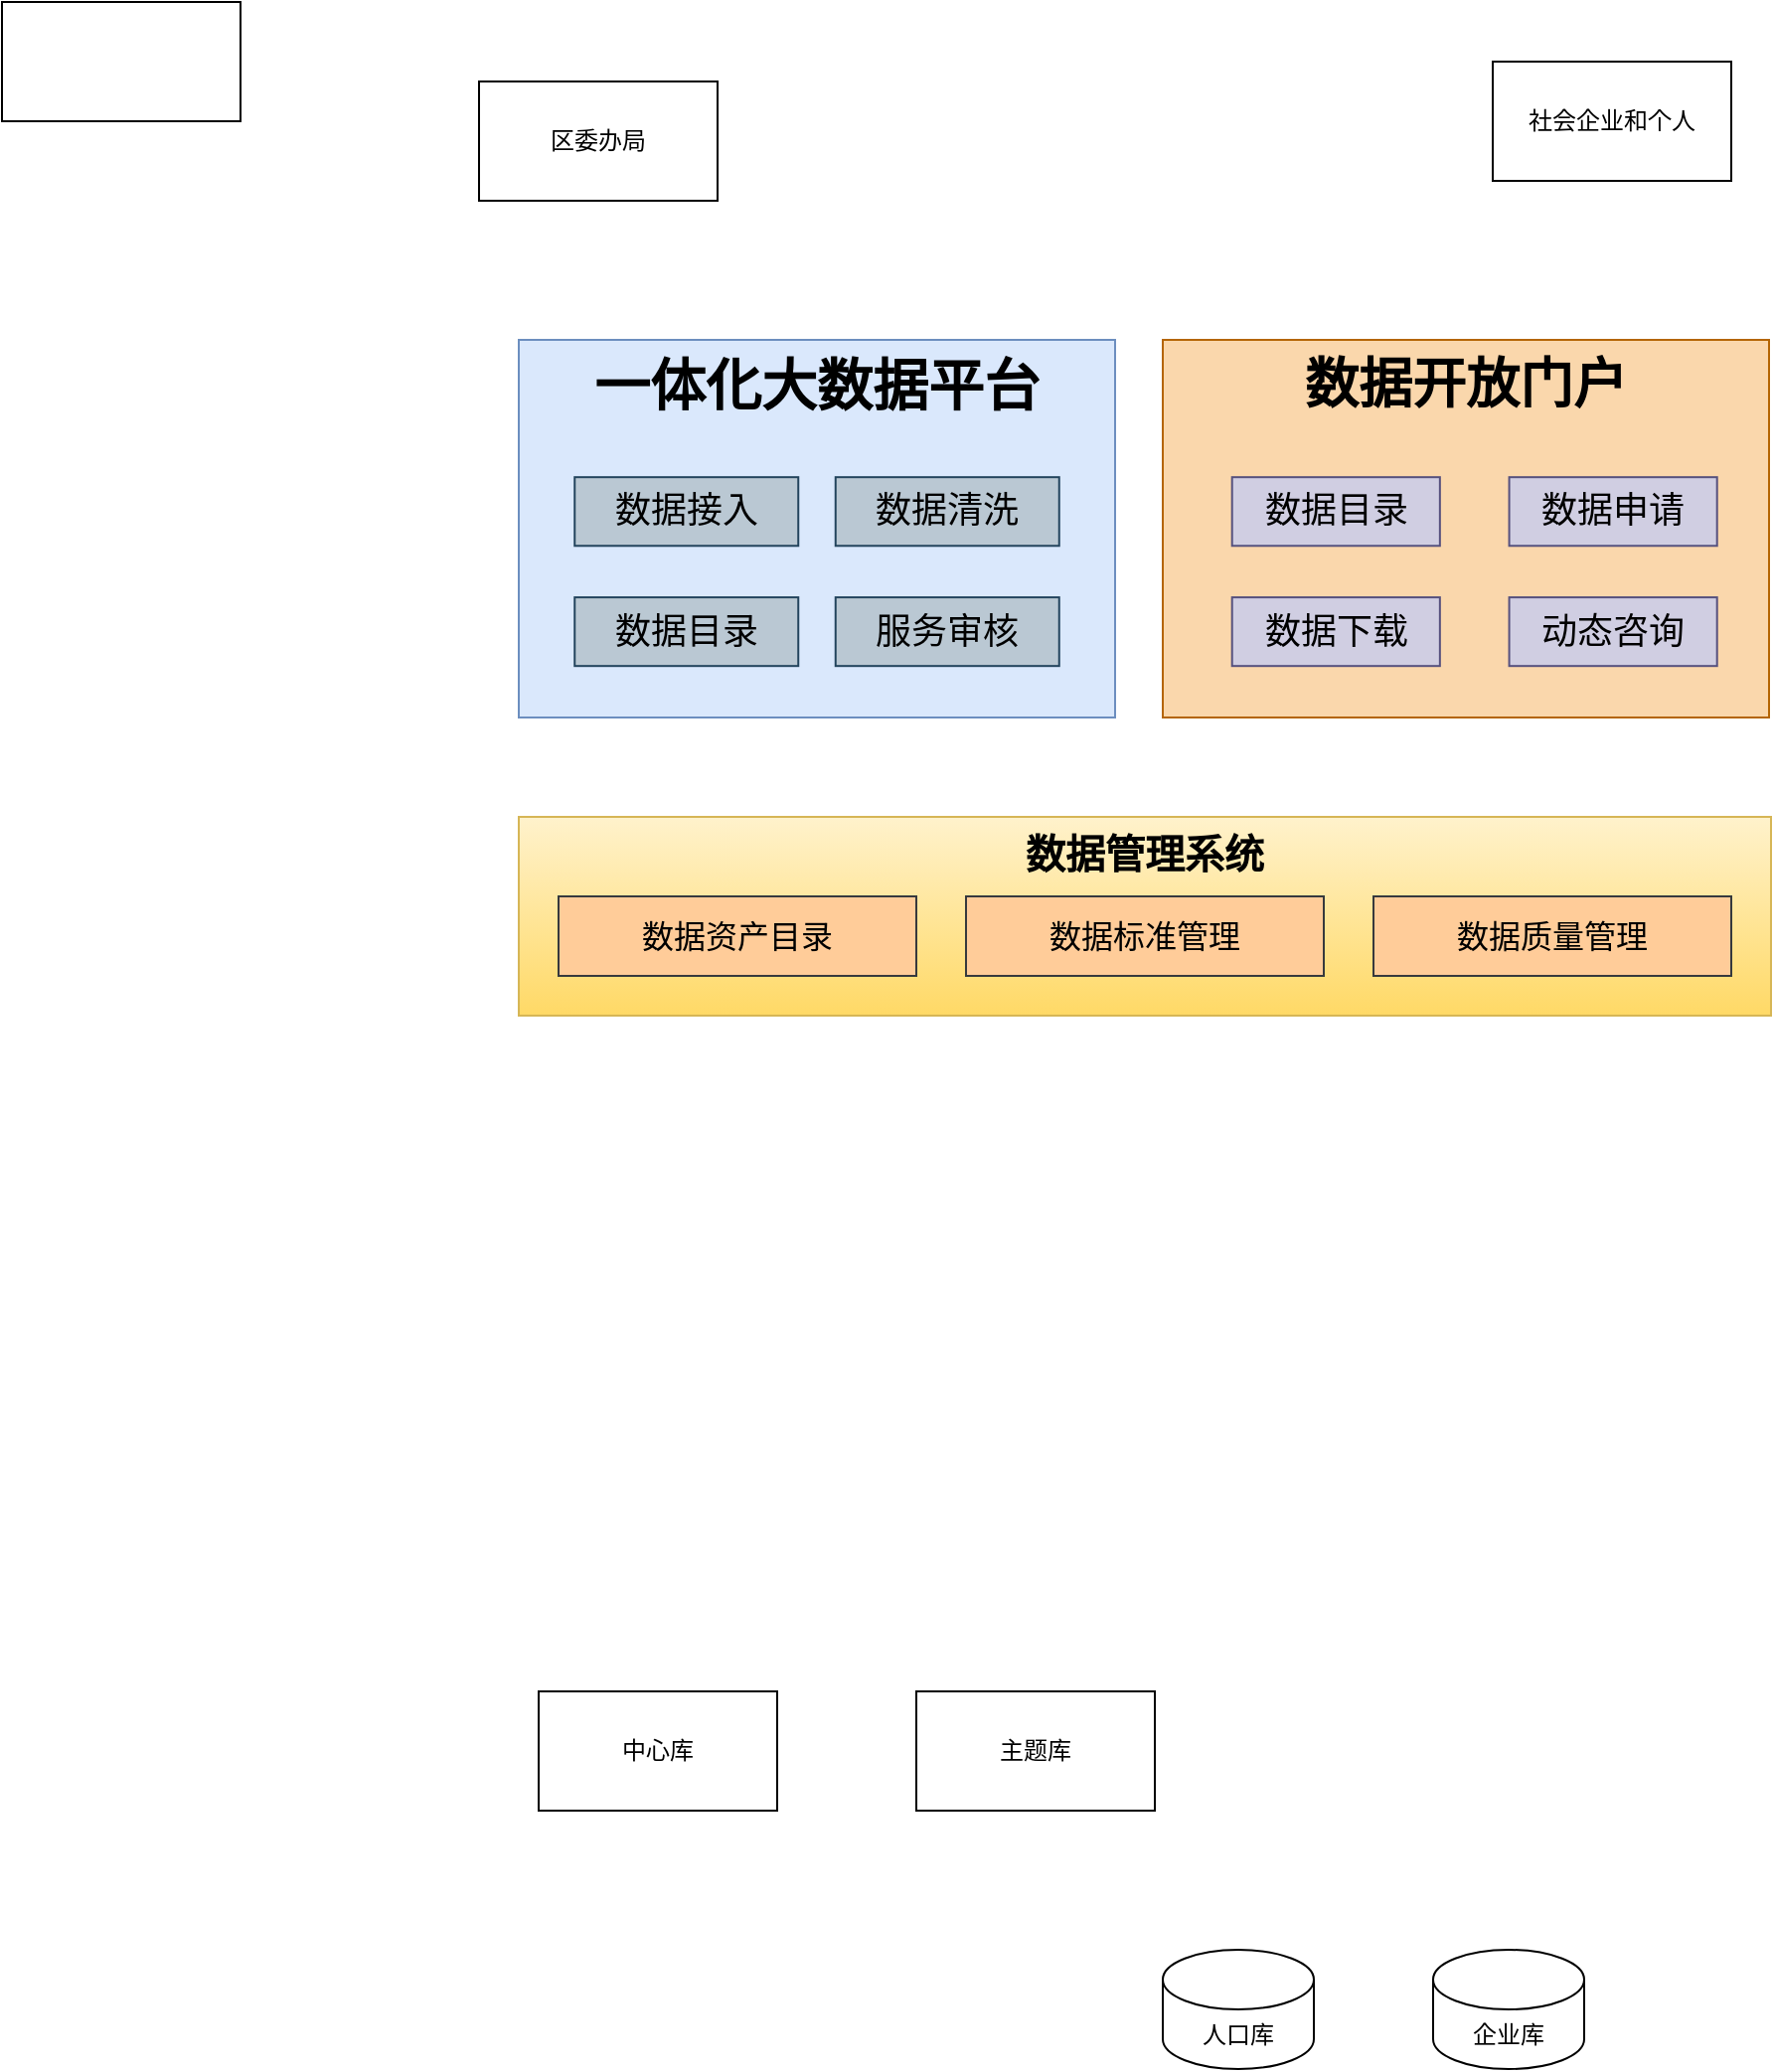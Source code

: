 <mxfile version="22.1.7" type="github">
  <diagram name="第 1 页" id="ZN5-VuV8sDICE7CKHE0F">
    <mxGraphModel dx="2261" dy="782" grid="1" gridSize="10" guides="1" tooltips="1" connect="1" arrows="1" fold="1" page="1" pageScale="1" pageWidth="827" pageHeight="1169" math="0" shadow="0">
      <root>
        <mxCell id="0" />
        <mxCell id="1" parent="0" />
        <mxCell id="QoUXqtfiqc7Qre5n5OzV-10" value="数据管理系统" style="rounded=0;whiteSpace=wrap;html=1;verticalAlign=top;fontSize=20;fontStyle=1;fillColor=#fff2cc;gradientColor=#ffd966;strokeColor=#d6b656;" vertex="1" parent="1">
          <mxGeometry x="60" y="440" width="630" height="100" as="geometry" />
        </mxCell>
        <mxCell id="QoUXqtfiqc7Qre5n5OzV-1" value="区委办局" style="rounded=0;whiteSpace=wrap;html=1;" vertex="1" parent="1">
          <mxGeometry x="40" y="70" width="120" height="60" as="geometry" />
        </mxCell>
        <mxCell id="QoUXqtfiqc7Qre5n5OzV-2" value="社会企业和个人" style="rounded=0;whiteSpace=wrap;html=1;" vertex="1" parent="1">
          <mxGeometry x="550" y="60" width="120" height="60" as="geometry" />
        </mxCell>
        <mxCell id="QoUXqtfiqc7Qre5n5OzV-11" value="数据资产目录" style="rounded=0;whiteSpace=wrap;html=1;fillColor=#ffcc99;strokeColor=#36393d;fontStyle=0;fontSize=16;" vertex="1" parent="1">
          <mxGeometry x="80" y="480" width="180" height="40" as="geometry" />
        </mxCell>
        <mxCell id="QoUXqtfiqc7Qre5n5OzV-12" value="数据标准管理" style="rounded=0;whiteSpace=wrap;html=1;fillColor=#ffcc99;strokeColor=#36393d;fontStyle=0;fontSize=16;" vertex="1" parent="1">
          <mxGeometry x="285" y="480" width="180" height="40" as="geometry" />
        </mxCell>
        <mxCell id="QoUXqtfiqc7Qre5n5OzV-13" value="数据质量管理" style="rounded=0;whiteSpace=wrap;html=1;fillColor=#ffcc99;strokeColor=#36393d;fontStyle=0;fontSize=16;" vertex="1" parent="1">
          <mxGeometry x="490" y="480" width="180" height="40" as="geometry" />
        </mxCell>
        <mxCell id="QoUXqtfiqc7Qre5n5OzV-14" value="中心库" style="rounded=0;whiteSpace=wrap;html=1;" vertex="1" parent="1">
          <mxGeometry x="70" y="880" width="120" height="60" as="geometry" />
        </mxCell>
        <mxCell id="QoUXqtfiqc7Qre5n5OzV-15" value="主题库" style="rounded=0;whiteSpace=wrap;html=1;" vertex="1" parent="1">
          <mxGeometry x="260" y="880" width="120" height="60" as="geometry" />
        </mxCell>
        <mxCell id="QoUXqtfiqc7Qre5n5OzV-17" value="人口库" style="shape=cylinder3;whiteSpace=wrap;html=1;boundedLbl=1;backgroundOutline=1;size=15;" vertex="1" parent="1">
          <mxGeometry x="384" y="1010" width="76" height="60" as="geometry" />
        </mxCell>
        <mxCell id="QoUXqtfiqc7Qre5n5OzV-18" value="企业库" style="shape=cylinder3;whiteSpace=wrap;html=1;boundedLbl=1;backgroundOutline=1;size=15;" vertex="1" parent="1">
          <mxGeometry x="520" y="1010" width="76" height="60" as="geometry" />
        </mxCell>
        <mxCell id="QoUXqtfiqc7Qre5n5OzV-22" value="" style="rounded=0;whiteSpace=wrap;html=1;" vertex="1" parent="1">
          <mxGeometry x="-200" y="30" width="120" height="60" as="geometry" />
        </mxCell>
        <mxCell id="QoUXqtfiqc7Qre5n5OzV-25" value="" style="group" vertex="1" connectable="0" parent="1">
          <mxGeometry x="384" y="200" width="305" height="190" as="geometry" />
        </mxCell>
        <mxCell id="QoUXqtfiqc7Qre5n5OzV-21" value="数据开放门户" style="rounded=0;whiteSpace=wrap;html=1;verticalAlign=top;fontSize=27;fontStyle=1;fillColor=#fad7ac;strokeColor=#b46504;" vertex="1" parent="QoUXqtfiqc7Qre5n5OzV-25">
          <mxGeometry width="305" height="190" as="geometry" />
        </mxCell>
        <mxCell id="QoUXqtfiqc7Qre5n5OzV-3" value="数据目录" style="rounded=0;whiteSpace=wrap;html=1;fillColor=#d0cee2;strokeColor=#56517e;fontStyle=0;fontSize=18;" vertex="1" parent="QoUXqtfiqc7Qre5n5OzV-25">
          <mxGeometry x="34.857" y="69.091" width="104.571" height="34.545" as="geometry" />
        </mxCell>
        <mxCell id="QoUXqtfiqc7Qre5n5OzV-4" value="数据申请" style="rounded=0;whiteSpace=wrap;html=1;fillColor=#d0cee2;strokeColor=#56517e;fontStyle=0;fontSize=18;" vertex="1" parent="QoUXqtfiqc7Qre5n5OzV-25">
          <mxGeometry x="174.286" y="69.091" width="104.571" height="34.545" as="geometry" />
        </mxCell>
        <mxCell id="QoUXqtfiqc7Qre5n5OzV-5" value="数据下载" style="rounded=0;whiteSpace=wrap;html=1;fillColor=#d0cee2;strokeColor=#56517e;fontStyle=0;fontSize=18;" vertex="1" parent="QoUXqtfiqc7Qre5n5OzV-25">
          <mxGeometry x="34.857" y="129.545" width="104.571" height="34.545" as="geometry" />
        </mxCell>
        <mxCell id="QoUXqtfiqc7Qre5n5OzV-24" value="动态咨询" style="rounded=0;whiteSpace=wrap;html=1;fillColor=#d0cee2;strokeColor=#56517e;fontStyle=0;fontSize=18;" vertex="1" parent="QoUXqtfiqc7Qre5n5OzV-25">
          <mxGeometry x="174.286" y="129.545" width="104.571" height="34.545" as="geometry" />
        </mxCell>
        <mxCell id="QoUXqtfiqc7Qre5n5OzV-26" value="" style="group" vertex="1" connectable="0" parent="1">
          <mxGeometry x="60" y="200" width="300" height="190" as="geometry" />
        </mxCell>
        <mxCell id="QoUXqtfiqc7Qre5n5OzV-20" value="一体化大数据平台" style="rounded=0;whiteSpace=wrap;html=1;verticalAlign=top;align=center;fontStyle=1;fontSize=28;fillColor=#dae8fc;strokeColor=#6c8ebf;" vertex="1" parent="QoUXqtfiqc7Qre5n5OzV-26">
          <mxGeometry width="300" height="190" as="geometry" />
        </mxCell>
        <mxCell id="QoUXqtfiqc7Qre5n5OzV-6" value="数据接入" style="rounded=0;whiteSpace=wrap;html=1;fillColor=#bac8d3;strokeColor=#23445d;fontStyle=0;fontSize=18;" vertex="1" parent="QoUXqtfiqc7Qre5n5OzV-26">
          <mxGeometry x="28.125" y="69.091" width="112.5" height="34.545" as="geometry" />
        </mxCell>
        <mxCell id="QoUXqtfiqc7Qre5n5OzV-7" value="数据清洗" style="rounded=0;whiteSpace=wrap;html=1;fillColor=#bac8d3;strokeColor=#23445d;fontStyle=0;fontSize=18;" vertex="1" parent="QoUXqtfiqc7Qre5n5OzV-26">
          <mxGeometry x="159.375" y="69.091" width="112.5" height="34.545" as="geometry" />
        </mxCell>
        <mxCell id="QoUXqtfiqc7Qre5n5OzV-8" value="服务审核" style="rounded=0;whiteSpace=wrap;html=1;fillColor=#bac8d3;strokeColor=#23445d;fontStyle=0;fontSize=18;" vertex="1" parent="QoUXqtfiqc7Qre5n5OzV-26">
          <mxGeometry x="159.375" y="129.545" width="112.5" height="34.545" as="geometry" />
        </mxCell>
        <mxCell id="QoUXqtfiqc7Qre5n5OzV-9" value="数据目录" style="rounded=0;whiteSpace=wrap;html=1;fillColor=#bac8d3;strokeColor=#23445d;fontStyle=0;fontSize=18;" vertex="1" parent="QoUXqtfiqc7Qre5n5OzV-26">
          <mxGeometry x="28.125" y="129.545" width="112.5" height="34.545" as="geometry" />
        </mxCell>
      </root>
    </mxGraphModel>
  </diagram>
</mxfile>
